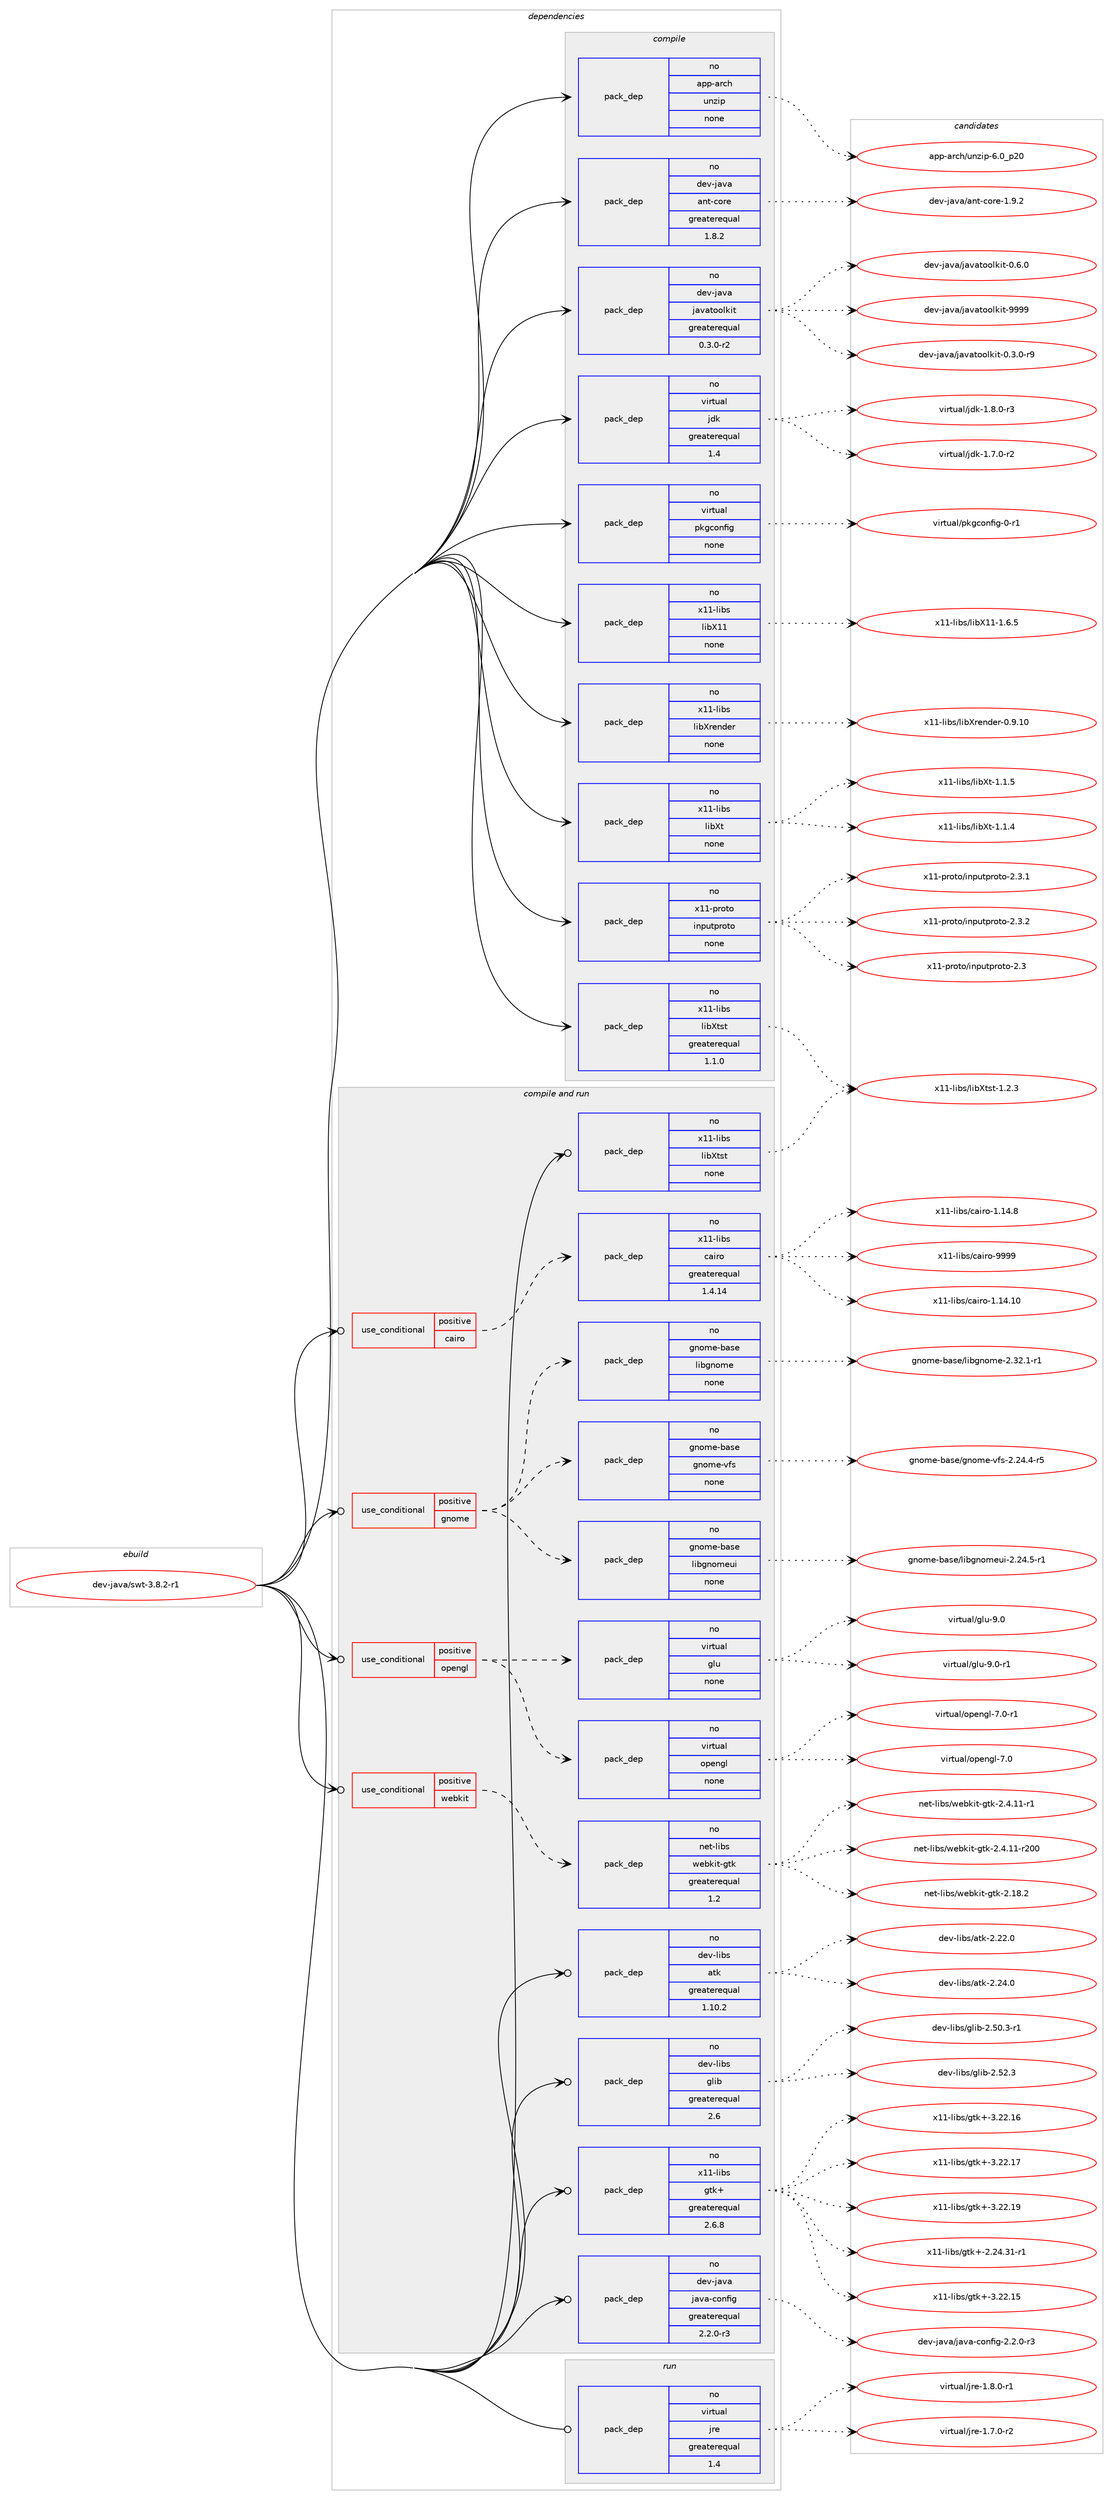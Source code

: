 digraph prolog {

# *************
# Graph options
# *************

newrank=true;
concentrate=true;
compound=true;
graph [rankdir=LR,fontname=Helvetica,fontsize=10,ranksep=1.5];#, ranksep=2.5, nodesep=0.2];
edge  [arrowhead=vee];
node  [fontname=Helvetica,fontsize=10];

# **********
# The ebuild
# **********

subgraph cluster_leftcol {
color=gray;
rank=same;
label=<<i>ebuild</i>>;
id [label="dev-java/swt-3.8.2-r1", color=red, width=4, href="../dev-java/swt-3.8.2-r1.svg"];
}

# ****************
# The dependencies
# ****************

subgraph cluster_midcol {
color=gray;
label=<<i>dependencies</i>>;
subgraph cluster_compile {
fillcolor="#eeeeee";
style=filled;
label=<<i>compile</i>>;
subgraph pack79605 {
dependency105237 [label=<<TABLE BORDER="0" CELLBORDER="1" CELLSPACING="0" CELLPADDING="4" WIDTH="220"><TR><TD ROWSPAN="6" CELLPADDING="30">pack_dep</TD></TR><TR><TD WIDTH="110">no</TD></TR><TR><TD>app-arch</TD></TR><TR><TD>unzip</TD></TR><TR><TD>none</TD></TR><TR><TD></TD></TR></TABLE>>, shape=none, color=blue];
}
id:e -> dependency105237:w [weight=20,style="solid",arrowhead="vee"];
subgraph pack79606 {
dependency105238 [label=<<TABLE BORDER="0" CELLBORDER="1" CELLSPACING="0" CELLPADDING="4" WIDTH="220"><TR><TD ROWSPAN="6" CELLPADDING="30">pack_dep</TD></TR><TR><TD WIDTH="110">no</TD></TR><TR><TD>dev-java</TD></TR><TR><TD>ant-core</TD></TR><TR><TD>greaterequal</TD></TR><TR><TD>1.8.2</TD></TR></TABLE>>, shape=none, color=blue];
}
id:e -> dependency105238:w [weight=20,style="solid",arrowhead="vee"];
subgraph pack79607 {
dependency105239 [label=<<TABLE BORDER="0" CELLBORDER="1" CELLSPACING="0" CELLPADDING="4" WIDTH="220"><TR><TD ROWSPAN="6" CELLPADDING="30">pack_dep</TD></TR><TR><TD WIDTH="110">no</TD></TR><TR><TD>dev-java</TD></TR><TR><TD>javatoolkit</TD></TR><TR><TD>greaterequal</TD></TR><TR><TD>0.3.0-r2</TD></TR></TABLE>>, shape=none, color=blue];
}
id:e -> dependency105239:w [weight=20,style="solid",arrowhead="vee"];
subgraph pack79608 {
dependency105240 [label=<<TABLE BORDER="0" CELLBORDER="1" CELLSPACING="0" CELLPADDING="4" WIDTH="220"><TR><TD ROWSPAN="6" CELLPADDING="30">pack_dep</TD></TR><TR><TD WIDTH="110">no</TD></TR><TR><TD>virtual</TD></TR><TR><TD>jdk</TD></TR><TR><TD>greaterequal</TD></TR><TR><TD>1.4</TD></TR></TABLE>>, shape=none, color=blue];
}
id:e -> dependency105240:w [weight=20,style="solid",arrowhead="vee"];
subgraph pack79609 {
dependency105241 [label=<<TABLE BORDER="0" CELLBORDER="1" CELLSPACING="0" CELLPADDING="4" WIDTH="220"><TR><TD ROWSPAN="6" CELLPADDING="30">pack_dep</TD></TR><TR><TD WIDTH="110">no</TD></TR><TR><TD>virtual</TD></TR><TR><TD>pkgconfig</TD></TR><TR><TD>none</TD></TR><TR><TD></TD></TR></TABLE>>, shape=none, color=blue];
}
id:e -> dependency105241:w [weight=20,style="solid",arrowhead="vee"];
subgraph pack79610 {
dependency105242 [label=<<TABLE BORDER="0" CELLBORDER="1" CELLSPACING="0" CELLPADDING="4" WIDTH="220"><TR><TD ROWSPAN="6" CELLPADDING="30">pack_dep</TD></TR><TR><TD WIDTH="110">no</TD></TR><TR><TD>x11-libs</TD></TR><TR><TD>libX11</TD></TR><TR><TD>none</TD></TR><TR><TD></TD></TR></TABLE>>, shape=none, color=blue];
}
id:e -> dependency105242:w [weight=20,style="solid",arrowhead="vee"];
subgraph pack79611 {
dependency105243 [label=<<TABLE BORDER="0" CELLBORDER="1" CELLSPACING="0" CELLPADDING="4" WIDTH="220"><TR><TD ROWSPAN="6" CELLPADDING="30">pack_dep</TD></TR><TR><TD WIDTH="110">no</TD></TR><TR><TD>x11-libs</TD></TR><TR><TD>libXrender</TD></TR><TR><TD>none</TD></TR><TR><TD></TD></TR></TABLE>>, shape=none, color=blue];
}
id:e -> dependency105243:w [weight=20,style="solid",arrowhead="vee"];
subgraph pack79612 {
dependency105244 [label=<<TABLE BORDER="0" CELLBORDER="1" CELLSPACING="0" CELLPADDING="4" WIDTH="220"><TR><TD ROWSPAN="6" CELLPADDING="30">pack_dep</TD></TR><TR><TD WIDTH="110">no</TD></TR><TR><TD>x11-libs</TD></TR><TR><TD>libXt</TD></TR><TR><TD>none</TD></TR><TR><TD></TD></TR></TABLE>>, shape=none, color=blue];
}
id:e -> dependency105244:w [weight=20,style="solid",arrowhead="vee"];
subgraph pack79613 {
dependency105245 [label=<<TABLE BORDER="0" CELLBORDER="1" CELLSPACING="0" CELLPADDING="4" WIDTH="220"><TR><TD ROWSPAN="6" CELLPADDING="30">pack_dep</TD></TR><TR><TD WIDTH="110">no</TD></TR><TR><TD>x11-libs</TD></TR><TR><TD>libXtst</TD></TR><TR><TD>greaterequal</TD></TR><TR><TD>1.1.0</TD></TR></TABLE>>, shape=none, color=blue];
}
id:e -> dependency105245:w [weight=20,style="solid",arrowhead="vee"];
subgraph pack79614 {
dependency105246 [label=<<TABLE BORDER="0" CELLBORDER="1" CELLSPACING="0" CELLPADDING="4" WIDTH="220"><TR><TD ROWSPAN="6" CELLPADDING="30">pack_dep</TD></TR><TR><TD WIDTH="110">no</TD></TR><TR><TD>x11-proto</TD></TR><TR><TD>inputproto</TD></TR><TR><TD>none</TD></TR><TR><TD></TD></TR></TABLE>>, shape=none, color=blue];
}
id:e -> dependency105246:w [weight=20,style="solid",arrowhead="vee"];
}
subgraph cluster_compileandrun {
fillcolor="#eeeeee";
style=filled;
label=<<i>compile and run</i>>;
subgraph cond22597 {
dependency105247 [label=<<TABLE BORDER="0" CELLBORDER="1" CELLSPACING="0" CELLPADDING="4"><TR><TD ROWSPAN="3" CELLPADDING="10">use_conditional</TD></TR><TR><TD>positive</TD></TR><TR><TD>cairo</TD></TR></TABLE>>, shape=none, color=red];
subgraph pack79615 {
dependency105248 [label=<<TABLE BORDER="0" CELLBORDER="1" CELLSPACING="0" CELLPADDING="4" WIDTH="220"><TR><TD ROWSPAN="6" CELLPADDING="30">pack_dep</TD></TR><TR><TD WIDTH="110">no</TD></TR><TR><TD>x11-libs</TD></TR><TR><TD>cairo</TD></TR><TR><TD>greaterequal</TD></TR><TR><TD>1.4.14</TD></TR></TABLE>>, shape=none, color=blue];
}
dependency105247:e -> dependency105248:w [weight=20,style="dashed",arrowhead="vee"];
}
id:e -> dependency105247:w [weight=20,style="solid",arrowhead="odotvee"];
subgraph cond22598 {
dependency105249 [label=<<TABLE BORDER="0" CELLBORDER="1" CELLSPACING="0" CELLPADDING="4"><TR><TD ROWSPAN="3" CELLPADDING="10">use_conditional</TD></TR><TR><TD>positive</TD></TR><TR><TD>gnome</TD></TR></TABLE>>, shape=none, color=red];
subgraph pack79616 {
dependency105250 [label=<<TABLE BORDER="0" CELLBORDER="1" CELLSPACING="0" CELLPADDING="4" WIDTH="220"><TR><TD ROWSPAN="6" CELLPADDING="30">pack_dep</TD></TR><TR><TD WIDTH="110">no</TD></TR><TR><TD>gnome-base</TD></TR><TR><TD>gnome-vfs</TD></TR><TR><TD>none</TD></TR><TR><TD></TD></TR></TABLE>>, shape=none, color=blue];
}
dependency105249:e -> dependency105250:w [weight=20,style="dashed",arrowhead="vee"];
subgraph pack79617 {
dependency105251 [label=<<TABLE BORDER="0" CELLBORDER="1" CELLSPACING="0" CELLPADDING="4" WIDTH="220"><TR><TD ROWSPAN="6" CELLPADDING="30">pack_dep</TD></TR><TR><TD WIDTH="110">no</TD></TR><TR><TD>gnome-base</TD></TR><TR><TD>libgnome</TD></TR><TR><TD>none</TD></TR><TR><TD></TD></TR></TABLE>>, shape=none, color=blue];
}
dependency105249:e -> dependency105251:w [weight=20,style="dashed",arrowhead="vee"];
subgraph pack79618 {
dependency105252 [label=<<TABLE BORDER="0" CELLBORDER="1" CELLSPACING="0" CELLPADDING="4" WIDTH="220"><TR><TD ROWSPAN="6" CELLPADDING="30">pack_dep</TD></TR><TR><TD WIDTH="110">no</TD></TR><TR><TD>gnome-base</TD></TR><TR><TD>libgnomeui</TD></TR><TR><TD>none</TD></TR><TR><TD></TD></TR></TABLE>>, shape=none, color=blue];
}
dependency105249:e -> dependency105252:w [weight=20,style="dashed",arrowhead="vee"];
}
id:e -> dependency105249:w [weight=20,style="solid",arrowhead="odotvee"];
subgraph cond22599 {
dependency105253 [label=<<TABLE BORDER="0" CELLBORDER="1" CELLSPACING="0" CELLPADDING="4"><TR><TD ROWSPAN="3" CELLPADDING="10">use_conditional</TD></TR><TR><TD>positive</TD></TR><TR><TD>opengl</TD></TR></TABLE>>, shape=none, color=red];
subgraph pack79619 {
dependency105254 [label=<<TABLE BORDER="0" CELLBORDER="1" CELLSPACING="0" CELLPADDING="4" WIDTH="220"><TR><TD ROWSPAN="6" CELLPADDING="30">pack_dep</TD></TR><TR><TD WIDTH="110">no</TD></TR><TR><TD>virtual</TD></TR><TR><TD>opengl</TD></TR><TR><TD>none</TD></TR><TR><TD></TD></TR></TABLE>>, shape=none, color=blue];
}
dependency105253:e -> dependency105254:w [weight=20,style="dashed",arrowhead="vee"];
subgraph pack79620 {
dependency105255 [label=<<TABLE BORDER="0" CELLBORDER="1" CELLSPACING="0" CELLPADDING="4" WIDTH="220"><TR><TD ROWSPAN="6" CELLPADDING="30">pack_dep</TD></TR><TR><TD WIDTH="110">no</TD></TR><TR><TD>virtual</TD></TR><TR><TD>glu</TD></TR><TR><TD>none</TD></TR><TR><TD></TD></TR></TABLE>>, shape=none, color=blue];
}
dependency105253:e -> dependency105255:w [weight=20,style="dashed",arrowhead="vee"];
}
id:e -> dependency105253:w [weight=20,style="solid",arrowhead="odotvee"];
subgraph cond22600 {
dependency105256 [label=<<TABLE BORDER="0" CELLBORDER="1" CELLSPACING="0" CELLPADDING="4"><TR><TD ROWSPAN="3" CELLPADDING="10">use_conditional</TD></TR><TR><TD>positive</TD></TR><TR><TD>webkit</TD></TR></TABLE>>, shape=none, color=red];
subgraph pack79621 {
dependency105257 [label=<<TABLE BORDER="0" CELLBORDER="1" CELLSPACING="0" CELLPADDING="4" WIDTH="220"><TR><TD ROWSPAN="6" CELLPADDING="30">pack_dep</TD></TR><TR><TD WIDTH="110">no</TD></TR><TR><TD>net-libs</TD></TR><TR><TD>webkit-gtk</TD></TR><TR><TD>greaterequal</TD></TR><TR><TD>1.2</TD></TR></TABLE>>, shape=none, color=blue];
}
dependency105256:e -> dependency105257:w [weight=20,style="dashed",arrowhead="vee"];
}
id:e -> dependency105256:w [weight=20,style="solid",arrowhead="odotvee"];
subgraph pack79622 {
dependency105258 [label=<<TABLE BORDER="0" CELLBORDER="1" CELLSPACING="0" CELLPADDING="4" WIDTH="220"><TR><TD ROWSPAN="6" CELLPADDING="30">pack_dep</TD></TR><TR><TD WIDTH="110">no</TD></TR><TR><TD>dev-java</TD></TR><TR><TD>java-config</TD></TR><TR><TD>greaterequal</TD></TR><TR><TD>2.2.0-r3</TD></TR></TABLE>>, shape=none, color=blue];
}
id:e -> dependency105258:w [weight=20,style="solid",arrowhead="odotvee"];
subgraph pack79623 {
dependency105259 [label=<<TABLE BORDER="0" CELLBORDER="1" CELLSPACING="0" CELLPADDING="4" WIDTH="220"><TR><TD ROWSPAN="6" CELLPADDING="30">pack_dep</TD></TR><TR><TD WIDTH="110">no</TD></TR><TR><TD>dev-libs</TD></TR><TR><TD>atk</TD></TR><TR><TD>greaterequal</TD></TR><TR><TD>1.10.2</TD></TR></TABLE>>, shape=none, color=blue];
}
id:e -> dependency105259:w [weight=20,style="solid",arrowhead="odotvee"];
subgraph pack79624 {
dependency105260 [label=<<TABLE BORDER="0" CELLBORDER="1" CELLSPACING="0" CELLPADDING="4" WIDTH="220"><TR><TD ROWSPAN="6" CELLPADDING="30">pack_dep</TD></TR><TR><TD WIDTH="110">no</TD></TR><TR><TD>dev-libs</TD></TR><TR><TD>glib</TD></TR><TR><TD>greaterequal</TD></TR><TR><TD>2.6</TD></TR></TABLE>>, shape=none, color=blue];
}
id:e -> dependency105260:w [weight=20,style="solid",arrowhead="odotvee"];
subgraph pack79625 {
dependency105261 [label=<<TABLE BORDER="0" CELLBORDER="1" CELLSPACING="0" CELLPADDING="4" WIDTH="220"><TR><TD ROWSPAN="6" CELLPADDING="30">pack_dep</TD></TR><TR><TD WIDTH="110">no</TD></TR><TR><TD>x11-libs</TD></TR><TR><TD>gtk+</TD></TR><TR><TD>greaterequal</TD></TR><TR><TD>2.6.8</TD></TR></TABLE>>, shape=none, color=blue];
}
id:e -> dependency105261:w [weight=20,style="solid",arrowhead="odotvee"];
subgraph pack79626 {
dependency105262 [label=<<TABLE BORDER="0" CELLBORDER="1" CELLSPACING="0" CELLPADDING="4" WIDTH="220"><TR><TD ROWSPAN="6" CELLPADDING="30">pack_dep</TD></TR><TR><TD WIDTH="110">no</TD></TR><TR><TD>x11-libs</TD></TR><TR><TD>libXtst</TD></TR><TR><TD>none</TD></TR><TR><TD></TD></TR></TABLE>>, shape=none, color=blue];
}
id:e -> dependency105262:w [weight=20,style="solid",arrowhead="odotvee"];
}
subgraph cluster_run {
fillcolor="#eeeeee";
style=filled;
label=<<i>run</i>>;
subgraph pack79627 {
dependency105263 [label=<<TABLE BORDER="0" CELLBORDER="1" CELLSPACING="0" CELLPADDING="4" WIDTH="220"><TR><TD ROWSPAN="6" CELLPADDING="30">pack_dep</TD></TR><TR><TD WIDTH="110">no</TD></TR><TR><TD>virtual</TD></TR><TR><TD>jre</TD></TR><TR><TD>greaterequal</TD></TR><TR><TD>1.4</TD></TR></TABLE>>, shape=none, color=blue];
}
id:e -> dependency105263:w [weight=20,style="solid",arrowhead="odot"];
}
}

# **************
# The candidates
# **************

subgraph cluster_choices {
rank=same;
color=gray;
label=<<i>candidates</i>>;

subgraph choice79605 {
color=black;
nodesep=1;
choice971121124597114991044711711012210511245544648951125048 [label="app-arch/unzip-6.0_p20", color=red, width=4,href="../app-arch/unzip-6.0_p20.svg"];
dependency105237:e -> choice971121124597114991044711711012210511245544648951125048:w [style=dotted,weight="100"];
}
subgraph choice79606 {
color=black;
nodesep=1;
choice10010111845106971189747971101164599111114101454946574650 [label="dev-java/ant-core-1.9.2", color=red, width=4,href="../dev-java/ant-core-1.9.2.svg"];
dependency105238:e -> choice10010111845106971189747971101164599111114101454946574650:w [style=dotted,weight="100"];
}
subgraph choice79607 {
color=black;
nodesep=1;
choice1001011184510697118974710697118971161111111081071051164548465146484511457 [label="dev-java/javatoolkit-0.3.0-r9", color=red, width=4,href="../dev-java/javatoolkit-0.3.0-r9.svg"];
choice100101118451069711897471069711897116111111108107105116454846544648 [label="dev-java/javatoolkit-0.6.0", color=red, width=4,href="../dev-java/javatoolkit-0.6.0.svg"];
choice1001011184510697118974710697118971161111111081071051164557575757 [label="dev-java/javatoolkit-9999", color=red, width=4,href="../dev-java/javatoolkit-9999.svg"];
dependency105239:e -> choice1001011184510697118974710697118971161111111081071051164548465146484511457:w [style=dotted,weight="100"];
dependency105239:e -> choice100101118451069711897471069711897116111111108107105116454846544648:w [style=dotted,weight="100"];
dependency105239:e -> choice1001011184510697118974710697118971161111111081071051164557575757:w [style=dotted,weight="100"];
}
subgraph choice79608 {
color=black;
nodesep=1;
choice11810511411611797108471061001074549465546484511450 [label="virtual/jdk-1.7.0-r2", color=red, width=4,href="../virtual/jdk-1.7.0-r2.svg"];
choice11810511411611797108471061001074549465646484511451 [label="virtual/jdk-1.8.0-r3", color=red, width=4,href="../virtual/jdk-1.8.0-r3.svg"];
dependency105240:e -> choice11810511411611797108471061001074549465546484511450:w [style=dotted,weight="100"];
dependency105240:e -> choice11810511411611797108471061001074549465646484511451:w [style=dotted,weight="100"];
}
subgraph choice79609 {
color=black;
nodesep=1;
choice11810511411611797108471121071039911111010210510345484511449 [label="virtual/pkgconfig-0-r1", color=red, width=4,href="../virtual/pkgconfig-0-r1.svg"];
dependency105241:e -> choice11810511411611797108471121071039911111010210510345484511449:w [style=dotted,weight="100"];
}
subgraph choice79610 {
color=black;
nodesep=1;
choice120494945108105981154710810598884949454946544653 [label="x11-libs/libX11-1.6.5", color=red, width=4,href="../x11-libs/libX11-1.6.5.svg"];
dependency105242:e -> choice120494945108105981154710810598884949454946544653:w [style=dotted,weight="100"];
}
subgraph choice79611 {
color=black;
nodesep=1;
choice1204949451081059811547108105988811410111010010111445484657464948 [label="x11-libs/libXrender-0.9.10", color=red, width=4,href="../x11-libs/libXrender-0.9.10.svg"];
dependency105243:e -> choice1204949451081059811547108105988811410111010010111445484657464948:w [style=dotted,weight="100"];
}
subgraph choice79612 {
color=black;
nodesep=1;
choice12049494510810598115471081059888116454946494652 [label="x11-libs/libXt-1.1.4", color=red, width=4,href="../x11-libs/libXt-1.1.4.svg"];
choice12049494510810598115471081059888116454946494653 [label="x11-libs/libXt-1.1.5", color=red, width=4,href="../x11-libs/libXt-1.1.5.svg"];
dependency105244:e -> choice12049494510810598115471081059888116454946494652:w [style=dotted,weight="100"];
dependency105244:e -> choice12049494510810598115471081059888116454946494653:w [style=dotted,weight="100"];
}
subgraph choice79613 {
color=black;
nodesep=1;
choice12049494510810598115471081059888116115116454946504651 [label="x11-libs/libXtst-1.2.3", color=red, width=4,href="../x11-libs/libXtst-1.2.3.svg"];
dependency105245:e -> choice12049494510810598115471081059888116115116454946504651:w [style=dotted,weight="100"];
}
subgraph choice79614 {
color=black;
nodesep=1;
choice1204949451121141111161114710511011211711611211411111611145504651 [label="x11-proto/inputproto-2.3", color=red, width=4,href="../x11-proto/inputproto-2.3.svg"];
choice12049494511211411111611147105110112117116112114111116111455046514649 [label="x11-proto/inputproto-2.3.1", color=red, width=4,href="../x11-proto/inputproto-2.3.1.svg"];
choice12049494511211411111611147105110112117116112114111116111455046514650 [label="x11-proto/inputproto-2.3.2", color=red, width=4,href="../x11-proto/inputproto-2.3.2.svg"];
dependency105246:e -> choice1204949451121141111161114710511011211711611211411111611145504651:w [style=dotted,weight="100"];
dependency105246:e -> choice12049494511211411111611147105110112117116112114111116111455046514649:w [style=dotted,weight="100"];
dependency105246:e -> choice12049494511211411111611147105110112117116112114111116111455046514650:w [style=dotted,weight="100"];
}
subgraph choice79615 {
color=black;
nodesep=1;
choice120494945108105981154799971051141114549464952464948 [label="x11-libs/cairo-1.14.10", color=red, width=4,href="../x11-libs/cairo-1.14.10.svg"];
choice1204949451081059811547999710511411145494649524656 [label="x11-libs/cairo-1.14.8", color=red, width=4,href="../x11-libs/cairo-1.14.8.svg"];
choice120494945108105981154799971051141114557575757 [label="x11-libs/cairo-9999", color=red, width=4,href="../x11-libs/cairo-9999.svg"];
dependency105248:e -> choice120494945108105981154799971051141114549464952464948:w [style=dotted,weight="100"];
dependency105248:e -> choice1204949451081059811547999710511411145494649524656:w [style=dotted,weight="100"];
dependency105248:e -> choice120494945108105981154799971051141114557575757:w [style=dotted,weight="100"];
}
subgraph choice79616 {
color=black;
nodesep=1;
choice1031101111091014598971151014710311011110910145118102115455046505246524511453 [label="gnome-base/gnome-vfs-2.24.4-r5", color=red, width=4,href="../gnome-base/gnome-vfs-2.24.4-r5.svg"];
dependency105250:e -> choice1031101111091014598971151014710311011110910145118102115455046505246524511453:w [style=dotted,weight="100"];
}
subgraph choice79617 {
color=black;
nodesep=1;
choice1031101111091014598971151014710810598103110111109101455046515046494511449 [label="gnome-base/libgnome-2.32.1-r1", color=red, width=4,href="../gnome-base/libgnome-2.32.1-r1.svg"];
dependency105251:e -> choice1031101111091014598971151014710810598103110111109101455046515046494511449:w [style=dotted,weight="100"];
}
subgraph choice79618 {
color=black;
nodesep=1;
choice1031101111091014598971151014710810598103110111109101117105455046505246534511449 [label="gnome-base/libgnomeui-2.24.5-r1", color=red, width=4,href="../gnome-base/libgnomeui-2.24.5-r1.svg"];
dependency105252:e -> choice1031101111091014598971151014710810598103110111109101117105455046505246534511449:w [style=dotted,weight="100"];
}
subgraph choice79619 {
color=black;
nodesep=1;
choice118105114116117971084711111210111010310845554648 [label="virtual/opengl-7.0", color=red, width=4,href="../virtual/opengl-7.0.svg"];
choice1181051141161179710847111112101110103108455546484511449 [label="virtual/opengl-7.0-r1", color=red, width=4,href="../virtual/opengl-7.0-r1.svg"];
dependency105254:e -> choice118105114116117971084711111210111010310845554648:w [style=dotted,weight="100"];
dependency105254:e -> choice1181051141161179710847111112101110103108455546484511449:w [style=dotted,weight="100"];
}
subgraph choice79620 {
color=black;
nodesep=1;
choice118105114116117971084710310811745574648 [label="virtual/glu-9.0", color=red, width=4,href="../virtual/glu-9.0.svg"];
choice1181051141161179710847103108117455746484511449 [label="virtual/glu-9.0-r1", color=red, width=4,href="../virtual/glu-9.0-r1.svg"];
dependency105255:e -> choice118105114116117971084710310811745574648:w [style=dotted,weight="100"];
dependency105255:e -> choice1181051141161179710847103108117455746484511449:w [style=dotted,weight="100"];
}
subgraph choice79621 {
color=black;
nodesep=1;
choice110101116451081059811547119101981071051164510311610745504649564650 [label="net-libs/webkit-gtk-2.18.2", color=red, width=4,href="../net-libs/webkit-gtk-2.18.2.svg"];
choice1101011164510810598115471191019810710511645103116107455046524649494511449 [label="net-libs/webkit-gtk-2.4.11-r1", color=red, width=4,href="../net-libs/webkit-gtk-2.4.11-r1.svg"];
choice11010111645108105981154711910198107105116451031161074550465246494945114504848 [label="net-libs/webkit-gtk-2.4.11-r200", color=red, width=4,href="../net-libs/webkit-gtk-2.4.11-r200.svg"];
dependency105257:e -> choice110101116451081059811547119101981071051164510311610745504649564650:w [style=dotted,weight="100"];
dependency105257:e -> choice1101011164510810598115471191019810710511645103116107455046524649494511449:w [style=dotted,weight="100"];
dependency105257:e -> choice11010111645108105981154711910198107105116451031161074550465246494945114504848:w [style=dotted,weight="100"];
}
subgraph choice79622 {
color=black;
nodesep=1;
choice10010111845106971189747106971189745991111101021051034550465046484511451 [label="dev-java/java-config-2.2.0-r3", color=red, width=4,href="../dev-java/java-config-2.2.0-r3.svg"];
dependency105258:e -> choice10010111845106971189747106971189745991111101021051034550465046484511451:w [style=dotted,weight="100"];
}
subgraph choice79623 {
color=black;
nodesep=1;
choice1001011184510810598115479711610745504650504648 [label="dev-libs/atk-2.22.0", color=red, width=4,href="../dev-libs/atk-2.22.0.svg"];
choice1001011184510810598115479711610745504650524648 [label="dev-libs/atk-2.24.0", color=red, width=4,href="../dev-libs/atk-2.24.0.svg"];
dependency105259:e -> choice1001011184510810598115479711610745504650504648:w [style=dotted,weight="100"];
dependency105259:e -> choice1001011184510810598115479711610745504650524648:w [style=dotted,weight="100"];
}
subgraph choice79624 {
color=black;
nodesep=1;
choice10010111845108105981154710310810598455046534846514511449 [label="dev-libs/glib-2.50.3-r1", color=red, width=4,href="../dev-libs/glib-2.50.3-r1.svg"];
choice1001011184510810598115471031081059845504653504651 [label="dev-libs/glib-2.52.3", color=red, width=4,href="../dev-libs/glib-2.52.3.svg"];
dependency105260:e -> choice10010111845108105981154710310810598455046534846514511449:w [style=dotted,weight="100"];
dependency105260:e -> choice1001011184510810598115471031081059845504653504651:w [style=dotted,weight="100"];
}
subgraph choice79625 {
color=black;
nodesep=1;
choice12049494510810598115471031161074345504650524651494511449 [label="x11-libs/gtk+-2.24.31-r1", color=red, width=4,href="../x11-libs/gtk+-2.24.31-r1.svg"];
choice1204949451081059811547103116107434551465050464953 [label="x11-libs/gtk+-3.22.15", color=red, width=4,href="../x11-libs/gtk+-3.22.15.svg"];
choice1204949451081059811547103116107434551465050464954 [label="x11-libs/gtk+-3.22.16", color=red, width=4,href="../x11-libs/gtk+-3.22.16.svg"];
choice1204949451081059811547103116107434551465050464955 [label="x11-libs/gtk+-3.22.17", color=red, width=4,href="../x11-libs/gtk+-3.22.17.svg"];
choice1204949451081059811547103116107434551465050464957 [label="x11-libs/gtk+-3.22.19", color=red, width=4,href="../x11-libs/gtk+-3.22.19.svg"];
dependency105261:e -> choice12049494510810598115471031161074345504650524651494511449:w [style=dotted,weight="100"];
dependency105261:e -> choice1204949451081059811547103116107434551465050464953:w [style=dotted,weight="100"];
dependency105261:e -> choice1204949451081059811547103116107434551465050464954:w [style=dotted,weight="100"];
dependency105261:e -> choice1204949451081059811547103116107434551465050464955:w [style=dotted,weight="100"];
dependency105261:e -> choice1204949451081059811547103116107434551465050464957:w [style=dotted,weight="100"];
}
subgraph choice79626 {
color=black;
nodesep=1;
choice12049494510810598115471081059888116115116454946504651 [label="x11-libs/libXtst-1.2.3", color=red, width=4,href="../x11-libs/libXtst-1.2.3.svg"];
dependency105262:e -> choice12049494510810598115471081059888116115116454946504651:w [style=dotted,weight="100"];
}
subgraph choice79627 {
color=black;
nodesep=1;
choice11810511411611797108471061141014549465546484511450 [label="virtual/jre-1.7.0-r2", color=red, width=4,href="../virtual/jre-1.7.0-r2.svg"];
choice11810511411611797108471061141014549465646484511449 [label="virtual/jre-1.8.0-r1", color=red, width=4,href="../virtual/jre-1.8.0-r1.svg"];
dependency105263:e -> choice11810511411611797108471061141014549465546484511450:w [style=dotted,weight="100"];
dependency105263:e -> choice11810511411611797108471061141014549465646484511449:w [style=dotted,weight="100"];
}
}

}

